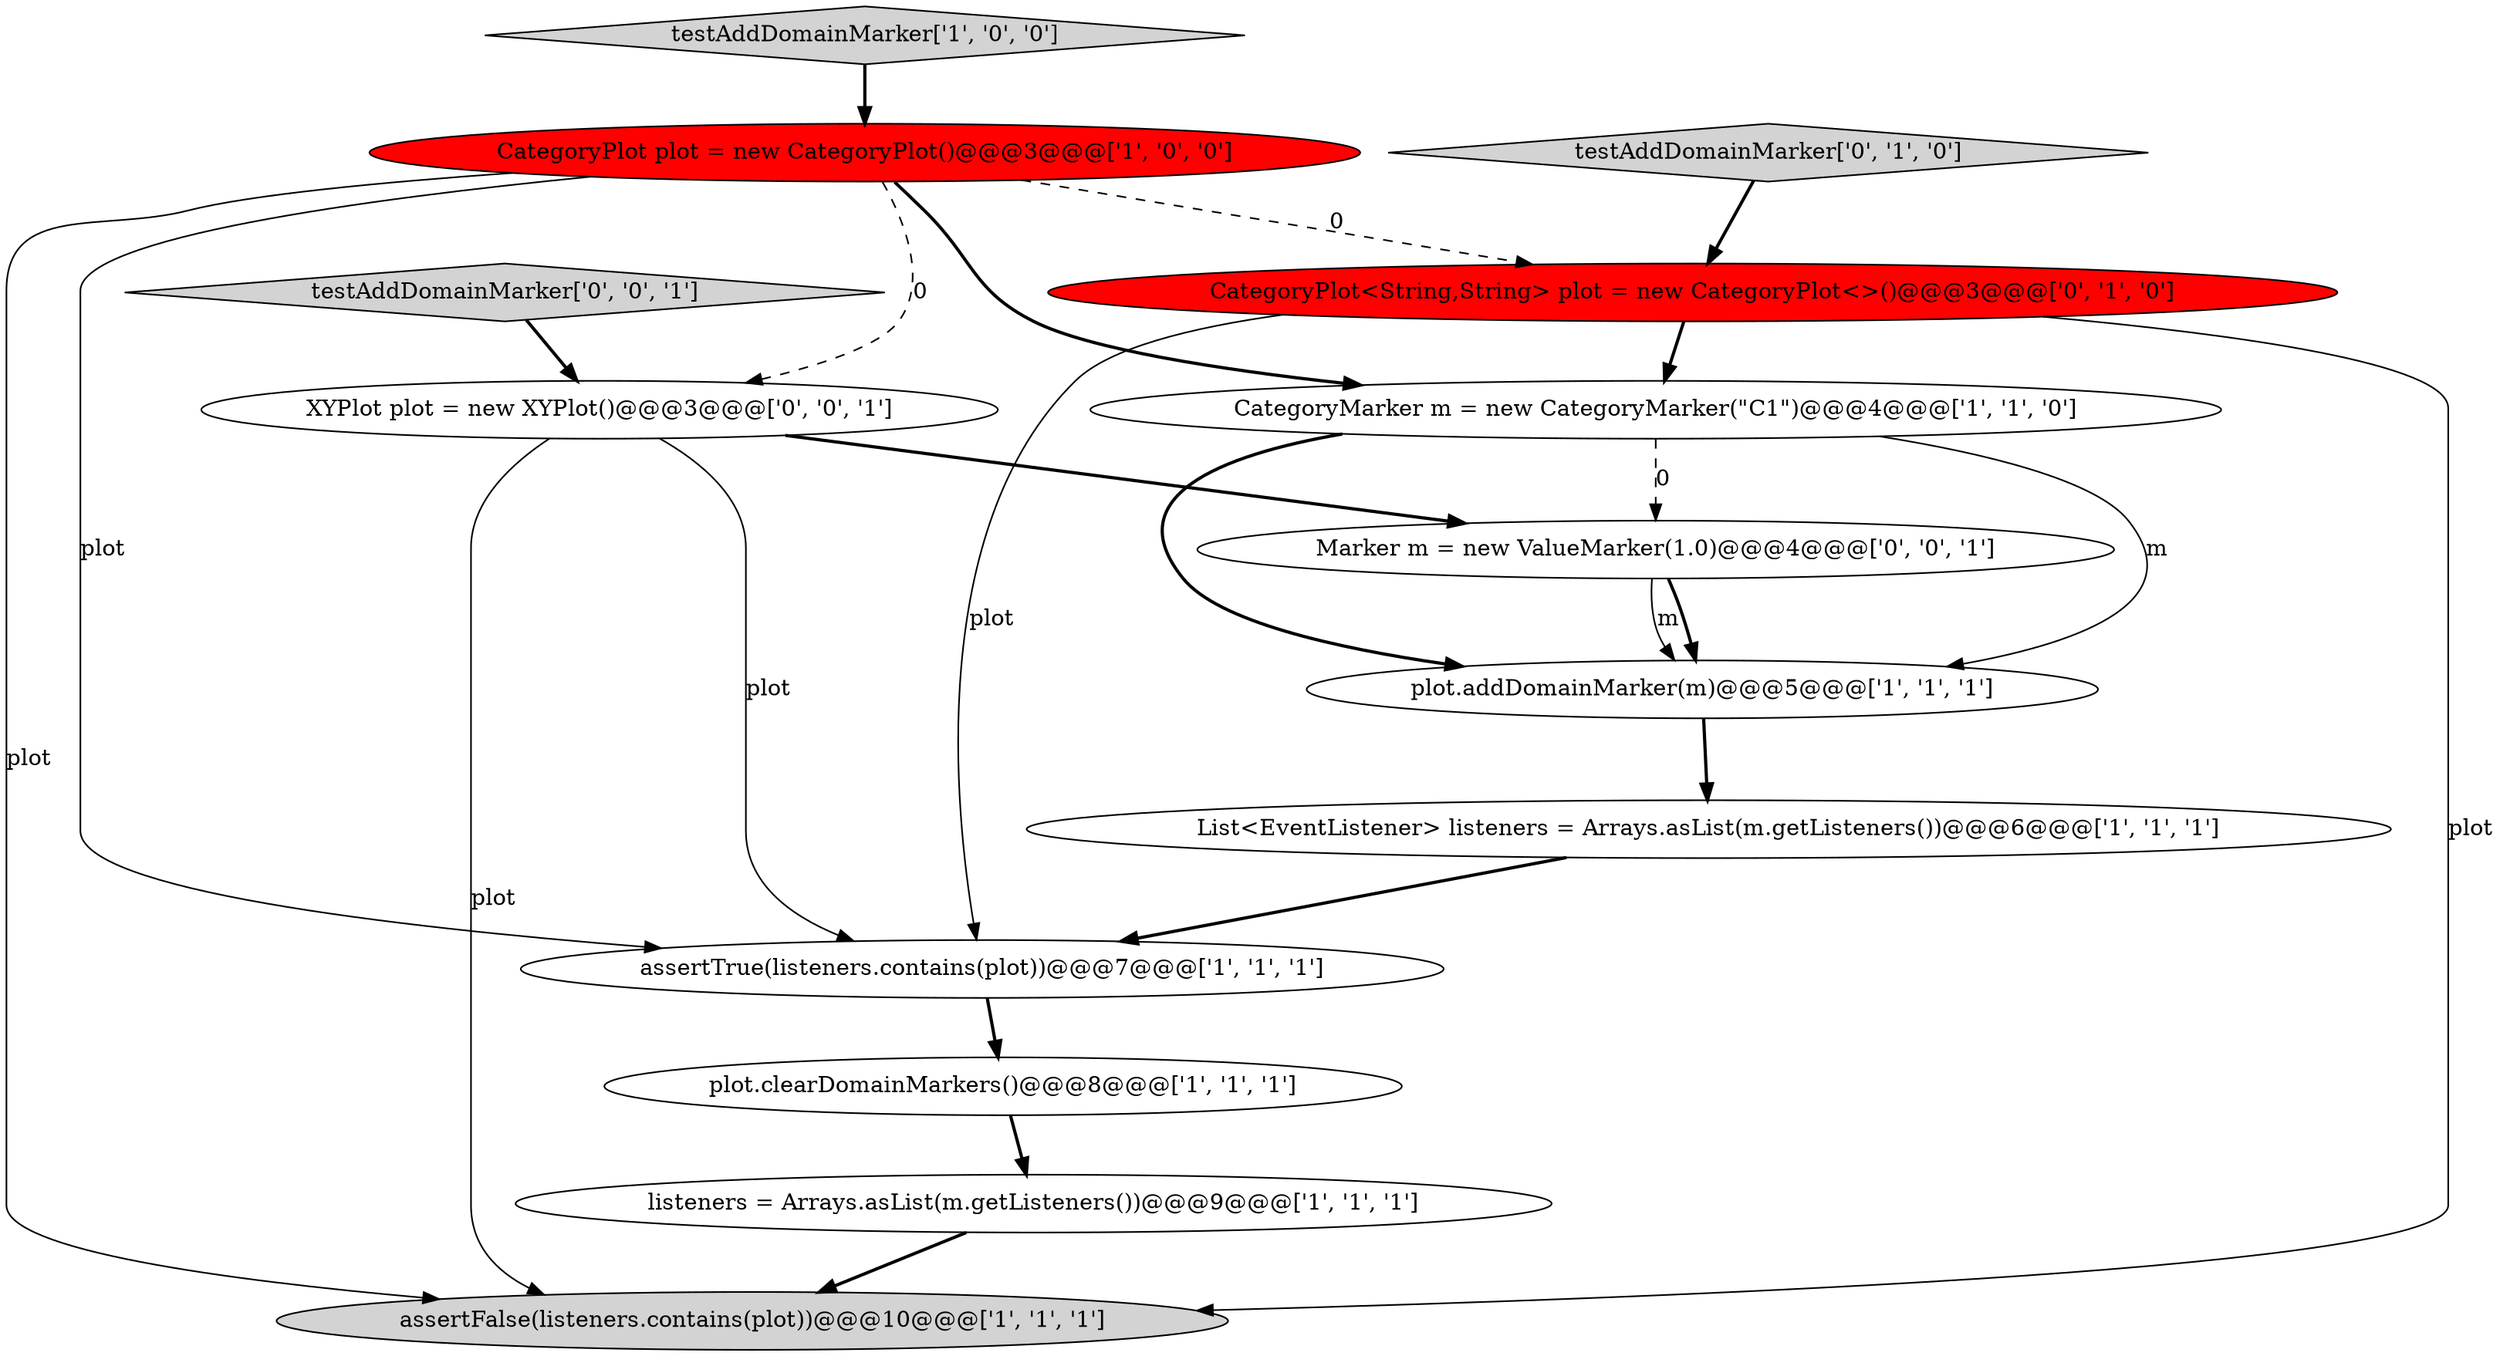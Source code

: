 digraph {
1 [style = filled, label = "listeners = Arrays.asList(m.getListeners())@@@9@@@['1', '1', '1']", fillcolor = white, shape = ellipse image = "AAA0AAABBB1BBB"];
7 [style = filled, label = "assertFalse(listeners.contains(plot))@@@10@@@['1', '1', '1']", fillcolor = lightgray, shape = ellipse image = "AAA0AAABBB1BBB"];
5 [style = filled, label = "plot.addDomainMarker(m)@@@5@@@['1', '1', '1']", fillcolor = white, shape = ellipse image = "AAA0AAABBB1BBB"];
11 [style = filled, label = "testAddDomainMarker['0', '0', '1']", fillcolor = lightgray, shape = diamond image = "AAA0AAABBB3BBB"];
13 [style = filled, label = "Marker m = new ValueMarker(1.0)@@@4@@@['0', '0', '1']", fillcolor = white, shape = ellipse image = "AAA0AAABBB3BBB"];
0 [style = filled, label = "plot.clearDomainMarkers()@@@8@@@['1', '1', '1']", fillcolor = white, shape = ellipse image = "AAA0AAABBB1BBB"];
4 [style = filled, label = "CategoryMarker m = new CategoryMarker(\"C1\")@@@4@@@['1', '1', '0']", fillcolor = white, shape = ellipse image = "AAA0AAABBB1BBB"];
8 [style = filled, label = "List<EventListener> listeners = Arrays.asList(m.getListeners())@@@6@@@['1', '1', '1']", fillcolor = white, shape = ellipse image = "AAA0AAABBB1BBB"];
10 [style = filled, label = "CategoryPlot<String,String> plot = new CategoryPlot<>()@@@3@@@['0', '1', '0']", fillcolor = red, shape = ellipse image = "AAA1AAABBB2BBB"];
12 [style = filled, label = "XYPlot plot = new XYPlot()@@@3@@@['0', '0', '1']", fillcolor = white, shape = ellipse image = "AAA0AAABBB3BBB"];
3 [style = filled, label = "assertTrue(listeners.contains(plot))@@@7@@@['1', '1', '1']", fillcolor = white, shape = ellipse image = "AAA0AAABBB1BBB"];
2 [style = filled, label = "testAddDomainMarker['1', '0', '0']", fillcolor = lightgray, shape = diamond image = "AAA0AAABBB1BBB"];
9 [style = filled, label = "testAddDomainMarker['0', '1', '0']", fillcolor = lightgray, shape = diamond image = "AAA0AAABBB2BBB"];
6 [style = filled, label = "CategoryPlot plot = new CategoryPlot()@@@3@@@['1', '0', '0']", fillcolor = red, shape = ellipse image = "AAA1AAABBB1BBB"];
13->5 [style = solid, label="m"];
5->8 [style = bold, label=""];
12->3 [style = solid, label="plot"];
4->5 [style = solid, label="m"];
12->7 [style = solid, label="plot"];
2->6 [style = bold, label=""];
8->3 [style = bold, label=""];
11->12 [style = bold, label=""];
9->10 [style = bold, label=""];
1->7 [style = bold, label=""];
3->0 [style = bold, label=""];
6->10 [style = dashed, label="0"];
6->12 [style = dashed, label="0"];
12->13 [style = bold, label=""];
6->4 [style = bold, label=""];
0->1 [style = bold, label=""];
10->7 [style = solid, label="plot"];
13->5 [style = bold, label=""];
6->7 [style = solid, label="plot"];
10->4 [style = bold, label=""];
6->3 [style = solid, label="plot"];
4->13 [style = dashed, label="0"];
4->5 [style = bold, label=""];
10->3 [style = solid, label="plot"];
}
